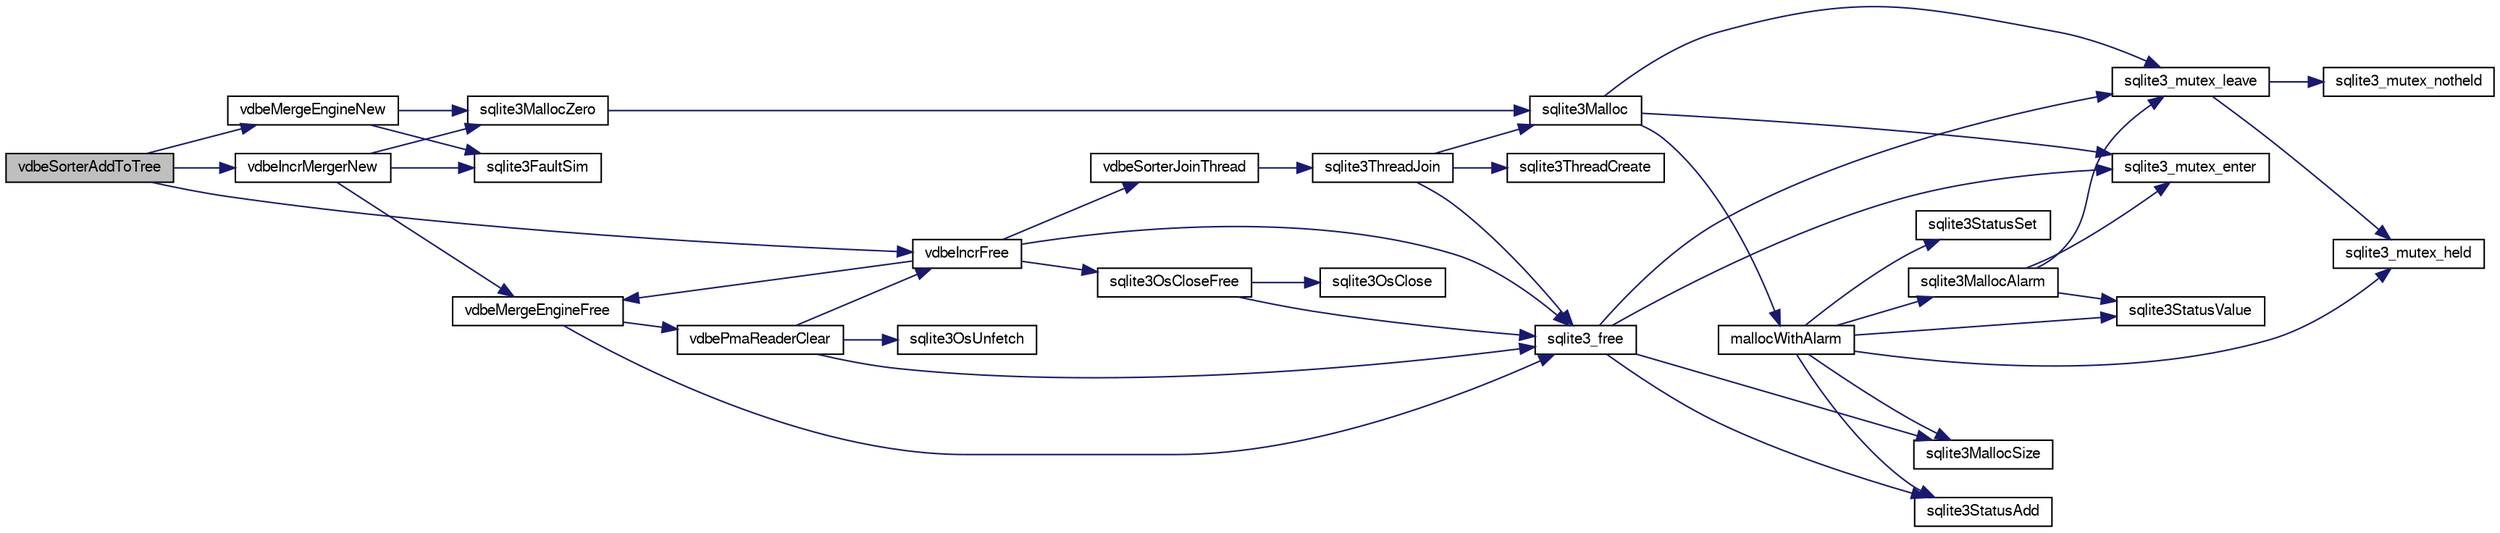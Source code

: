digraph "vdbeSorterAddToTree"
{
  edge [fontname="FreeSans",fontsize="10",labelfontname="FreeSans",labelfontsize="10"];
  node [fontname="FreeSans",fontsize="10",shape=record];
  rankdir="LR";
  Node879700 [label="vdbeSorterAddToTree",height=0.2,width=0.4,color="black", fillcolor="grey75", style="filled", fontcolor="black"];
  Node879700 -> Node879701 [color="midnightblue",fontsize="10",style="solid",fontname="FreeSans"];
  Node879701 [label="vdbeIncrMergerNew",height=0.2,width=0.4,color="black", fillcolor="white", style="filled",URL="$sqlite3_8c.html#a6778b3fa8280f7e0fb50401ccb34e0cc"];
  Node879701 -> Node879702 [color="midnightblue",fontsize="10",style="solid",fontname="FreeSans"];
  Node879702 [label="sqlite3FaultSim",height=0.2,width=0.4,color="black", fillcolor="white", style="filled",URL="$sqlite3_8c.html#a609068924de458ce924b87b332d8d67b"];
  Node879701 -> Node879703 [color="midnightblue",fontsize="10",style="solid",fontname="FreeSans"];
  Node879703 [label="sqlite3MallocZero",height=0.2,width=0.4,color="black", fillcolor="white", style="filled",URL="$sqlite3_8c.html#ab3e07a30b9b5471f9f5e8f9cb7229934"];
  Node879703 -> Node879704 [color="midnightblue",fontsize="10",style="solid",fontname="FreeSans"];
  Node879704 [label="sqlite3Malloc",height=0.2,width=0.4,color="black", fillcolor="white", style="filled",URL="$sqlite3_8c.html#a361a2eaa846b1885f123abe46f5d8b2b"];
  Node879704 -> Node879705 [color="midnightblue",fontsize="10",style="solid",fontname="FreeSans"];
  Node879705 [label="sqlite3_mutex_enter",height=0.2,width=0.4,color="black", fillcolor="white", style="filled",URL="$sqlite3_8c.html#a1c12cde690bd89f104de5cbad12a6bf5"];
  Node879704 -> Node879706 [color="midnightblue",fontsize="10",style="solid",fontname="FreeSans"];
  Node879706 [label="mallocWithAlarm",height=0.2,width=0.4,color="black", fillcolor="white", style="filled",URL="$sqlite3_8c.html#ab070d5cf8e48ec8a6a43cf025d48598b"];
  Node879706 -> Node879707 [color="midnightblue",fontsize="10",style="solid",fontname="FreeSans"];
  Node879707 [label="sqlite3_mutex_held",height=0.2,width=0.4,color="black", fillcolor="white", style="filled",URL="$sqlite3_8c.html#acf77da68932b6bc163c5e68547ecc3e7"];
  Node879706 -> Node879708 [color="midnightblue",fontsize="10",style="solid",fontname="FreeSans"];
  Node879708 [label="sqlite3StatusSet",height=0.2,width=0.4,color="black", fillcolor="white", style="filled",URL="$sqlite3_8c.html#afec7586c01fcb5ea17dc9d7725a589d9"];
  Node879706 -> Node879709 [color="midnightblue",fontsize="10",style="solid",fontname="FreeSans"];
  Node879709 [label="sqlite3StatusValue",height=0.2,width=0.4,color="black", fillcolor="white", style="filled",URL="$sqlite3_8c.html#a30b8ac296c6e200c1fa57708d52c6ef6"];
  Node879706 -> Node879710 [color="midnightblue",fontsize="10",style="solid",fontname="FreeSans"];
  Node879710 [label="sqlite3MallocAlarm",height=0.2,width=0.4,color="black", fillcolor="white", style="filled",URL="$sqlite3_8c.html#ada66988e8471d1198f3219c062377508"];
  Node879710 -> Node879709 [color="midnightblue",fontsize="10",style="solid",fontname="FreeSans"];
  Node879710 -> Node879711 [color="midnightblue",fontsize="10",style="solid",fontname="FreeSans"];
  Node879711 [label="sqlite3_mutex_leave",height=0.2,width=0.4,color="black", fillcolor="white", style="filled",URL="$sqlite3_8c.html#a5838d235601dbd3c1fa993555c6bcc93"];
  Node879711 -> Node879707 [color="midnightblue",fontsize="10",style="solid",fontname="FreeSans"];
  Node879711 -> Node879712 [color="midnightblue",fontsize="10",style="solid",fontname="FreeSans"];
  Node879712 [label="sqlite3_mutex_notheld",height=0.2,width=0.4,color="black", fillcolor="white", style="filled",URL="$sqlite3_8c.html#a83967c837c1c000d3b5adcfaa688f5dc"];
  Node879710 -> Node879705 [color="midnightblue",fontsize="10",style="solid",fontname="FreeSans"];
  Node879706 -> Node879713 [color="midnightblue",fontsize="10",style="solid",fontname="FreeSans"];
  Node879713 [label="sqlite3MallocSize",height=0.2,width=0.4,color="black", fillcolor="white", style="filled",URL="$sqlite3_8c.html#acf5d2a5f35270bafb050bd2def576955"];
  Node879706 -> Node879714 [color="midnightblue",fontsize="10",style="solid",fontname="FreeSans"];
  Node879714 [label="sqlite3StatusAdd",height=0.2,width=0.4,color="black", fillcolor="white", style="filled",URL="$sqlite3_8c.html#afa029f93586aeab4cc85360905dae9cd"];
  Node879704 -> Node879711 [color="midnightblue",fontsize="10",style="solid",fontname="FreeSans"];
  Node879701 -> Node879715 [color="midnightblue",fontsize="10",style="solid",fontname="FreeSans"];
  Node879715 [label="vdbeMergeEngineFree",height=0.2,width=0.4,color="black", fillcolor="white", style="filled",URL="$sqlite3_8c.html#a6cb59e7106205b62881f202786177310"];
  Node879715 -> Node879716 [color="midnightblue",fontsize="10",style="solid",fontname="FreeSans"];
  Node879716 [label="vdbePmaReaderClear",height=0.2,width=0.4,color="black", fillcolor="white", style="filled",URL="$sqlite3_8c.html#ae4ef2e668d3028e75343e65046d42a2d"];
  Node879716 -> Node879717 [color="midnightblue",fontsize="10",style="solid",fontname="FreeSans"];
  Node879717 [label="sqlite3_free",height=0.2,width=0.4,color="black", fillcolor="white", style="filled",URL="$sqlite3_8c.html#a6552349e36a8a691af5487999ab09519"];
  Node879717 -> Node879705 [color="midnightblue",fontsize="10",style="solid",fontname="FreeSans"];
  Node879717 -> Node879714 [color="midnightblue",fontsize="10",style="solid",fontname="FreeSans"];
  Node879717 -> Node879713 [color="midnightblue",fontsize="10",style="solid",fontname="FreeSans"];
  Node879717 -> Node879711 [color="midnightblue",fontsize="10",style="solid",fontname="FreeSans"];
  Node879716 -> Node879718 [color="midnightblue",fontsize="10",style="solid",fontname="FreeSans"];
  Node879718 [label="sqlite3OsUnfetch",height=0.2,width=0.4,color="black", fillcolor="white", style="filled",URL="$sqlite3_8c.html#abc0da72cb8b8989cf8708b572fe5fef4"];
  Node879716 -> Node879719 [color="midnightblue",fontsize="10",style="solid",fontname="FreeSans"];
  Node879719 [label="vdbeIncrFree",height=0.2,width=0.4,color="black", fillcolor="white", style="filled",URL="$sqlite3_8c.html#a2cf58de324cfc3b315c058575986bbee"];
  Node879719 -> Node879720 [color="midnightblue",fontsize="10",style="solid",fontname="FreeSans"];
  Node879720 [label="vdbeSorterJoinThread",height=0.2,width=0.4,color="black", fillcolor="white", style="filled",URL="$sqlite3_8c.html#a4e60b28b8975e8e1e4fa2059c12561f0"];
  Node879720 -> Node879721 [color="midnightblue",fontsize="10",style="solid",fontname="FreeSans"];
  Node879721 [label="sqlite3ThreadJoin",height=0.2,width=0.4,color="black", fillcolor="white", style="filled",URL="$sqlite3_8c.html#a5d675a90f2ab38ee6ca70a0a6345e225"];
  Node879721 -> Node879717 [color="midnightblue",fontsize="10",style="solid",fontname="FreeSans"];
  Node879721 -> Node879722 [color="midnightblue",fontsize="10",style="solid",fontname="FreeSans"];
  Node879722 [label="sqlite3ThreadCreate",height=0.2,width=0.4,color="black", fillcolor="white", style="filled",URL="$sqlite3_8c.html#a7dcba51ea870cc37833e5b2a5a157bef"];
  Node879721 -> Node879704 [color="midnightblue",fontsize="10",style="solid",fontname="FreeSans"];
  Node879719 -> Node879723 [color="midnightblue",fontsize="10",style="solid",fontname="FreeSans"];
  Node879723 [label="sqlite3OsCloseFree",height=0.2,width=0.4,color="black", fillcolor="white", style="filled",URL="$sqlite3_8c.html#a55e2ac414d354ed16d51e9fb500e21df"];
  Node879723 -> Node879724 [color="midnightblue",fontsize="10",style="solid",fontname="FreeSans"];
  Node879724 [label="sqlite3OsClose",height=0.2,width=0.4,color="black", fillcolor="white", style="filled",URL="$sqlite3_8c.html#aa5f0aeb27273a57c0523deaf48997533"];
  Node879723 -> Node879717 [color="midnightblue",fontsize="10",style="solid",fontname="FreeSans"];
  Node879719 -> Node879715 [color="midnightblue",fontsize="10",style="solid",fontname="FreeSans"];
  Node879719 -> Node879717 [color="midnightblue",fontsize="10",style="solid",fontname="FreeSans"];
  Node879715 -> Node879717 [color="midnightblue",fontsize="10",style="solid",fontname="FreeSans"];
  Node879700 -> Node879725 [color="midnightblue",fontsize="10",style="solid",fontname="FreeSans"];
  Node879725 [label="vdbeMergeEngineNew",height=0.2,width=0.4,color="black", fillcolor="white", style="filled",URL="$sqlite3_8c.html#a606e911c9715ea88dd5a8dec34955be5"];
  Node879725 -> Node879702 [color="midnightblue",fontsize="10",style="solid",fontname="FreeSans"];
  Node879725 -> Node879703 [color="midnightblue",fontsize="10",style="solid",fontname="FreeSans"];
  Node879700 -> Node879719 [color="midnightblue",fontsize="10",style="solid",fontname="FreeSans"];
}
